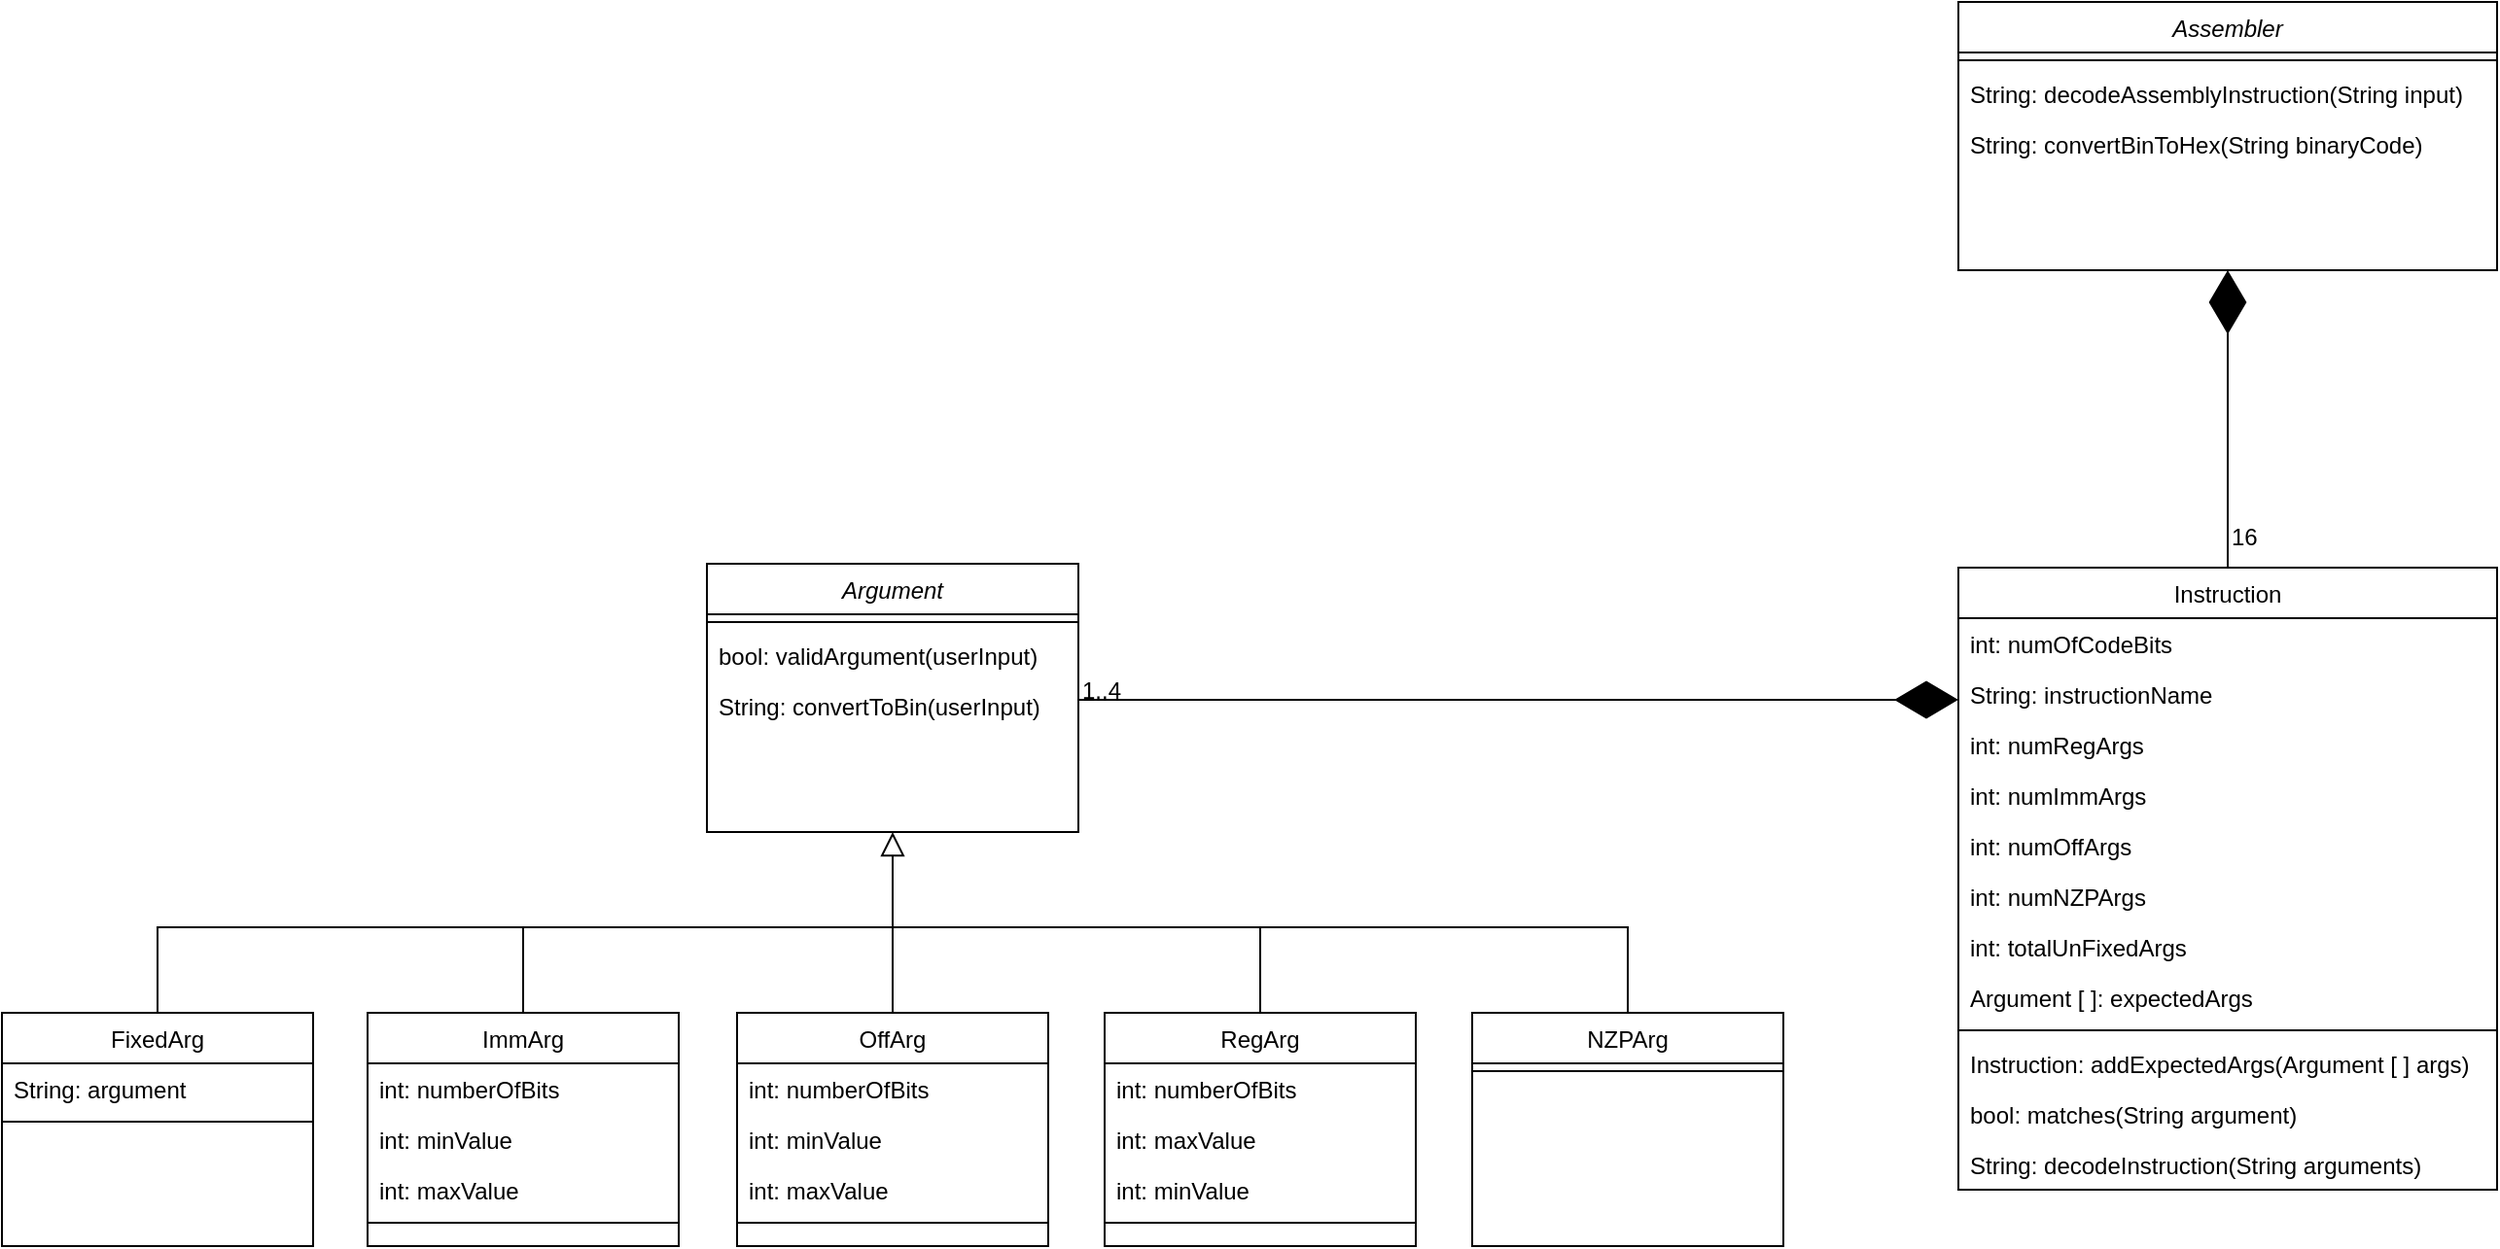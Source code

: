 <mxfile version="22.0.3" type="device" pages="2">
  <diagram id="C5RBs43oDa-KdzZeNtuy" name="Page-1">
    <mxGraphModel dx="995" dy="1036" grid="0" gridSize="10" guides="1" tooltips="1" connect="1" arrows="1" fold="1" page="0" pageScale="1" pageWidth="827" pageHeight="1169" math="0" shadow="0">
      <root>
        <mxCell id="WIyWlLk6GJQsqaUBKTNV-0" />
        <mxCell id="WIyWlLk6GJQsqaUBKTNV-1" parent="WIyWlLk6GJQsqaUBKTNV-0" />
        <mxCell id="zkfFHV4jXpPFQw0GAbJ--0" value="Argument" style="swimlane;fontStyle=2;align=center;verticalAlign=top;childLayout=stackLayout;horizontal=1;startSize=26;horizontalStack=0;resizeParent=1;resizeLast=0;collapsible=1;marginBottom=0;rounded=0;shadow=0;strokeWidth=1;" parent="WIyWlLk6GJQsqaUBKTNV-1" vertex="1">
          <mxGeometry x="204.5" y="120" width="191" height="138" as="geometry">
            <mxRectangle x="230" y="140" width="160" height="26" as="alternateBounds" />
          </mxGeometry>
        </mxCell>
        <mxCell id="zkfFHV4jXpPFQw0GAbJ--4" value="" style="line;html=1;strokeWidth=1;align=left;verticalAlign=middle;spacingTop=-1;spacingLeft=3;spacingRight=3;rotatable=0;labelPosition=right;points=[];portConstraint=eastwest;" parent="zkfFHV4jXpPFQw0GAbJ--0" vertex="1">
          <mxGeometry y="26" width="191" height="8" as="geometry" />
        </mxCell>
        <mxCell id="zkfFHV4jXpPFQw0GAbJ--5" value="bool: validArgument(userInput)" style="text;align=left;verticalAlign=top;spacingLeft=4;spacingRight=4;overflow=hidden;rotatable=0;points=[[0,0.5],[1,0.5]];portConstraint=eastwest;" parent="zkfFHV4jXpPFQw0GAbJ--0" vertex="1">
          <mxGeometry y="34" width="191" height="26" as="geometry" />
        </mxCell>
        <mxCell id="KZspoTboLy19uUvOe4ap-44" value="String: convertToBin(userInput)" style="text;align=left;verticalAlign=top;spacingLeft=4;spacingRight=4;overflow=hidden;rotatable=0;points=[[0,0.5],[1,0.5]];portConstraint=eastwest;rounded=0;shadow=0;html=0;" vertex="1" parent="zkfFHV4jXpPFQw0GAbJ--0">
          <mxGeometry y="60" width="191" height="26" as="geometry" />
        </mxCell>
        <mxCell id="zkfFHV4jXpPFQw0GAbJ--6" value="FixedArg" style="swimlane;fontStyle=0;align=center;verticalAlign=top;childLayout=stackLayout;horizontal=1;startSize=26;horizontalStack=0;resizeParent=1;resizeLast=0;collapsible=1;marginBottom=0;rounded=0;shadow=0;strokeWidth=1;" parent="WIyWlLk6GJQsqaUBKTNV-1" vertex="1">
          <mxGeometry x="-158" y="351" width="160" height="120" as="geometry">
            <mxRectangle x="8" y="360" width="110" height="26" as="alternateBounds" />
          </mxGeometry>
        </mxCell>
        <mxCell id="zkfFHV4jXpPFQw0GAbJ--7" value="String: argument" style="text;align=left;verticalAlign=top;spacingLeft=4;spacingRight=4;overflow=hidden;rotatable=0;points=[[0,0.5],[1,0.5]];portConstraint=eastwest;" parent="zkfFHV4jXpPFQw0GAbJ--6" vertex="1">
          <mxGeometry y="26" width="160" height="26" as="geometry" />
        </mxCell>
        <mxCell id="zkfFHV4jXpPFQw0GAbJ--9" value="" style="line;html=1;strokeWidth=1;align=left;verticalAlign=middle;spacingTop=-1;spacingLeft=3;spacingRight=3;rotatable=0;labelPosition=right;points=[];portConstraint=eastwest;" parent="zkfFHV4jXpPFQw0GAbJ--6" vertex="1">
          <mxGeometry y="52" width="160" height="8" as="geometry" />
        </mxCell>
        <mxCell id="zkfFHV4jXpPFQw0GAbJ--13" value="NZPArg" style="swimlane;fontStyle=0;align=center;verticalAlign=top;childLayout=stackLayout;horizontal=1;startSize=26;horizontalStack=0;resizeParent=1;resizeLast=0;collapsible=1;marginBottom=0;rounded=0;shadow=0;strokeWidth=1;" parent="WIyWlLk6GJQsqaUBKTNV-1" vertex="1">
          <mxGeometry x="598" y="351" width="160" height="120" as="geometry">
            <mxRectangle x="482" y="360" width="110" height="26" as="alternateBounds" />
          </mxGeometry>
        </mxCell>
        <mxCell id="zkfFHV4jXpPFQw0GAbJ--15" value="" style="line;html=1;strokeWidth=1;align=left;verticalAlign=middle;spacingTop=-1;spacingLeft=3;spacingRight=3;rotatable=0;labelPosition=right;points=[];portConstraint=eastwest;" parent="zkfFHV4jXpPFQw0GAbJ--13" vertex="1">
          <mxGeometry y="26" width="160" height="8" as="geometry" />
        </mxCell>
        <mxCell id="zkfFHV4jXpPFQw0GAbJ--16" value="" style="endArrow=block;endSize=10;endFill=0;shadow=0;strokeWidth=1;rounded=0;edgeStyle=elbowEdgeStyle;elbow=vertical;" parent="WIyWlLk6GJQsqaUBKTNV-1" source="KZspoTboLy19uUvOe4ap-24" target="zkfFHV4jXpPFQw0GAbJ--0" edge="1">
          <mxGeometry width="160" relative="1" as="geometry">
            <mxPoint x="210" y="373" as="sourcePoint" />
            <mxPoint x="310" y="271" as="targetPoint" />
          </mxGeometry>
        </mxCell>
        <mxCell id="zkfFHV4jXpPFQw0GAbJ--17" value="Instruction" style="swimlane;fontStyle=0;align=center;verticalAlign=top;childLayout=stackLayout;horizontal=1;startSize=26;horizontalStack=0;resizeParent=1;resizeLast=0;collapsible=1;marginBottom=0;rounded=0;shadow=0;strokeWidth=1;" parent="WIyWlLk6GJQsqaUBKTNV-1" vertex="1">
          <mxGeometry x="848" y="122" width="277" height="320" as="geometry">
            <mxRectangle x="550" y="140" width="160" height="26" as="alternateBounds" />
          </mxGeometry>
        </mxCell>
        <mxCell id="zkfFHV4jXpPFQw0GAbJ--18" value="int: numOfCodeBits" style="text;align=left;verticalAlign=top;spacingLeft=4;spacingRight=4;overflow=hidden;rotatable=0;points=[[0,0.5],[1,0.5]];portConstraint=eastwest;" parent="zkfFHV4jXpPFQw0GAbJ--17" vertex="1">
          <mxGeometry y="26" width="277" height="26" as="geometry" />
        </mxCell>
        <mxCell id="zkfFHV4jXpPFQw0GAbJ--19" value="String: instructionName" style="text;align=left;verticalAlign=top;spacingLeft=4;spacingRight=4;overflow=hidden;rotatable=0;points=[[0,0.5],[1,0.5]];portConstraint=eastwest;rounded=0;shadow=0;html=0;" parent="zkfFHV4jXpPFQw0GAbJ--17" vertex="1">
          <mxGeometry y="52" width="277" height="26" as="geometry" />
        </mxCell>
        <mxCell id="zkfFHV4jXpPFQw0GAbJ--20" value="int: numRegArgs" style="text;align=left;verticalAlign=top;spacingLeft=4;spacingRight=4;overflow=hidden;rotatable=0;points=[[0,0.5],[1,0.5]];portConstraint=eastwest;rounded=0;shadow=0;html=0;" parent="zkfFHV4jXpPFQw0GAbJ--17" vertex="1">
          <mxGeometry y="78" width="277" height="26" as="geometry" />
        </mxCell>
        <mxCell id="KZspoTboLy19uUvOe4ap-52" value="int: numImmArgs" style="text;align=left;verticalAlign=top;spacingLeft=4;spacingRight=4;overflow=hidden;rotatable=0;points=[[0,0.5],[1,0.5]];portConstraint=eastwest;rounded=0;shadow=0;html=0;" vertex="1" parent="zkfFHV4jXpPFQw0GAbJ--17">
          <mxGeometry y="104" width="277" height="26" as="geometry" />
        </mxCell>
        <mxCell id="KZspoTboLy19uUvOe4ap-54" value="int: numOffArgs" style="text;align=left;verticalAlign=top;spacingLeft=4;spacingRight=4;overflow=hidden;rotatable=0;points=[[0,0.5],[1,0.5]];portConstraint=eastwest;rounded=0;shadow=0;html=0;" vertex="1" parent="zkfFHV4jXpPFQw0GAbJ--17">
          <mxGeometry y="130" width="277" height="26" as="geometry" />
        </mxCell>
        <mxCell id="KZspoTboLy19uUvOe4ap-55" value="int: numNZPArgs" style="text;align=left;verticalAlign=top;spacingLeft=4;spacingRight=4;overflow=hidden;rotatable=0;points=[[0,0.5],[1,0.5]];portConstraint=eastwest;rounded=0;shadow=0;html=0;" vertex="1" parent="zkfFHV4jXpPFQw0GAbJ--17">
          <mxGeometry y="156" width="277" height="26" as="geometry" />
        </mxCell>
        <mxCell id="KZspoTboLy19uUvOe4ap-53" value="int: totalUnFixedArgs" style="text;align=left;verticalAlign=top;spacingLeft=4;spacingRight=4;overflow=hidden;rotatable=0;points=[[0,0.5],[1,0.5]];portConstraint=eastwest;rounded=0;shadow=0;html=0;" vertex="1" parent="zkfFHV4jXpPFQw0GAbJ--17">
          <mxGeometry y="182" width="277" height="26" as="geometry" />
        </mxCell>
        <mxCell id="zkfFHV4jXpPFQw0GAbJ--22" value="Argument [ ]: expectedArgs" style="text;align=left;verticalAlign=top;spacingLeft=4;spacingRight=4;overflow=hidden;rotatable=0;points=[[0,0.5],[1,0.5]];portConstraint=eastwest;rounded=0;shadow=0;html=0;" parent="zkfFHV4jXpPFQw0GAbJ--17" vertex="1">
          <mxGeometry y="208" width="277" height="26" as="geometry" />
        </mxCell>
        <mxCell id="zkfFHV4jXpPFQw0GAbJ--23" value="" style="line;html=1;strokeWidth=1;align=left;verticalAlign=middle;spacingTop=-1;spacingLeft=3;spacingRight=3;rotatable=0;labelPosition=right;points=[];portConstraint=eastwest;" parent="zkfFHV4jXpPFQw0GAbJ--17" vertex="1">
          <mxGeometry y="234" width="277" height="8" as="geometry" />
        </mxCell>
        <mxCell id="zkfFHV4jXpPFQw0GAbJ--24" value="Instruction: addExpectedArgs(Argument [ ] args)" style="text;align=left;verticalAlign=top;spacingLeft=4;spacingRight=4;overflow=hidden;rotatable=0;points=[[0,0.5],[1,0.5]];portConstraint=eastwest;" parent="zkfFHV4jXpPFQw0GAbJ--17" vertex="1">
          <mxGeometry y="242" width="277" height="26" as="geometry" />
        </mxCell>
        <mxCell id="zkfFHV4jXpPFQw0GAbJ--25" value="bool: matches(String argument)" style="text;align=left;verticalAlign=top;spacingLeft=4;spacingRight=4;overflow=hidden;rotatable=0;points=[[0,0.5],[1,0.5]];portConstraint=eastwest;" parent="zkfFHV4jXpPFQw0GAbJ--17" vertex="1">
          <mxGeometry y="268" width="277" height="26" as="geometry" />
        </mxCell>
        <mxCell id="KZspoTboLy19uUvOe4ap-56" value="String: decodeInstruction(String arguments)" style="text;align=left;verticalAlign=top;spacingLeft=4;spacingRight=4;overflow=hidden;rotatable=0;points=[[0,0.5],[1,0.5]];portConstraint=eastwest;" vertex="1" parent="zkfFHV4jXpPFQw0GAbJ--17">
          <mxGeometry y="294" width="277" height="26" as="geometry" />
        </mxCell>
        <mxCell id="zkfFHV4jXpPFQw0GAbJ--26" value="" style="endArrow=diamondThin;shadow=0;strokeWidth=1;rounded=0;endFill=1;edgeStyle=elbowEdgeStyle;elbow=vertical;endSize=30;" parent="WIyWlLk6GJQsqaUBKTNV-1" source="zkfFHV4jXpPFQw0GAbJ--0" target="zkfFHV4jXpPFQw0GAbJ--17" edge="1">
          <mxGeometry x="0.5" y="41" relative="1" as="geometry">
            <mxPoint x="380" y="192" as="sourcePoint" />
            <mxPoint x="540" y="192" as="targetPoint" />
            <mxPoint x="-40" y="32" as="offset" />
          </mxGeometry>
        </mxCell>
        <mxCell id="zkfFHV4jXpPFQw0GAbJ--27" value="1..4" style="resizable=0;align=left;verticalAlign=bottom;labelBackgroundColor=none;fontSize=12;" parent="zkfFHV4jXpPFQw0GAbJ--26" connectable="0" vertex="1">
          <mxGeometry x="-1" relative="1" as="geometry">
            <mxPoint y="4" as="offset" />
          </mxGeometry>
        </mxCell>
        <mxCell id="KZspoTboLy19uUvOe4ap-0" value="OffArg" style="swimlane;fontStyle=0;align=center;verticalAlign=top;childLayout=stackLayout;horizontal=1;startSize=26;horizontalStack=0;resizeParent=1;resizeLast=0;collapsible=1;marginBottom=0;rounded=0;shadow=0;strokeWidth=1;" vertex="1" parent="WIyWlLk6GJQsqaUBKTNV-1">
          <mxGeometry x="220" y="351" width="160" height="120" as="geometry">
            <mxRectangle x="245" y="360" width="110" height="26" as="alternateBounds" />
          </mxGeometry>
        </mxCell>
        <mxCell id="KZspoTboLy19uUvOe4ap-46" value="int: numberOfBits" style="text;align=left;verticalAlign=top;spacingLeft=4;spacingRight=4;overflow=hidden;rotatable=0;points=[[0,0.5],[1,0.5]];portConstraint=eastwest;" vertex="1" parent="KZspoTboLy19uUvOe4ap-0">
          <mxGeometry y="26" width="160" height="26" as="geometry" />
        </mxCell>
        <mxCell id="KZspoTboLy19uUvOe4ap-47" value="int: minValue" style="text;align=left;verticalAlign=top;spacingLeft=4;spacingRight=4;overflow=hidden;rotatable=0;points=[[0,0.5],[1,0.5]];portConstraint=eastwest;rounded=0;shadow=0;html=0;" vertex="1" parent="KZspoTboLy19uUvOe4ap-0">
          <mxGeometry y="52" width="160" height="26" as="geometry" />
        </mxCell>
        <mxCell id="KZspoTboLy19uUvOe4ap-48" value="int: maxValue" style="text;align=left;verticalAlign=top;spacingLeft=4;spacingRight=4;overflow=hidden;rotatable=0;points=[[0,0.5],[1,0.5]];portConstraint=eastwest;rounded=0;shadow=0;html=0;" vertex="1" parent="KZspoTboLy19uUvOe4ap-0">
          <mxGeometry y="78" width="160" height="26" as="geometry" />
        </mxCell>
        <mxCell id="KZspoTboLy19uUvOe4ap-3" value="" style="line;html=1;strokeWidth=1;align=left;verticalAlign=middle;spacingTop=-1;spacingLeft=3;spacingRight=3;rotatable=0;labelPosition=right;points=[];portConstraint=eastwest;" vertex="1" parent="KZspoTboLy19uUvOe4ap-0">
          <mxGeometry y="104" width="160" height="8" as="geometry" />
        </mxCell>
        <mxCell id="KZspoTboLy19uUvOe4ap-6" value="RegArg" style="swimlane;fontStyle=0;align=center;verticalAlign=top;childLayout=stackLayout;horizontal=1;startSize=26;horizontalStack=0;resizeParent=1;resizeLast=0;collapsible=1;marginBottom=0;rounded=0;shadow=0;strokeWidth=1;" vertex="1" parent="WIyWlLk6GJQsqaUBKTNV-1">
          <mxGeometry x="409" y="351" width="160" height="120" as="geometry">
            <mxRectangle x="471" y="538" width="110" height="26" as="alternateBounds" />
          </mxGeometry>
        </mxCell>
        <mxCell id="KZspoTboLy19uUvOe4ap-49" value="int: numberOfBits" style="text;align=left;verticalAlign=top;spacingLeft=4;spacingRight=4;overflow=hidden;rotatable=0;points=[[0,0.5],[1,0.5]];portConstraint=eastwest;" vertex="1" parent="KZspoTboLy19uUvOe4ap-6">
          <mxGeometry y="26" width="160" height="26" as="geometry" />
        </mxCell>
        <mxCell id="KZspoTboLy19uUvOe4ap-51" value="int: maxValue" style="text;align=left;verticalAlign=top;spacingLeft=4;spacingRight=4;overflow=hidden;rotatable=0;points=[[0,0.5],[1,0.5]];portConstraint=eastwest;rounded=0;shadow=0;html=0;" vertex="1" parent="KZspoTboLy19uUvOe4ap-6">
          <mxGeometry y="52" width="160" height="26" as="geometry" />
        </mxCell>
        <mxCell id="KZspoTboLy19uUvOe4ap-50" value="int: minValue" style="text;align=left;verticalAlign=top;spacingLeft=4;spacingRight=4;overflow=hidden;rotatable=0;points=[[0,0.5],[1,0.5]];portConstraint=eastwest;rounded=0;shadow=0;html=0;" vertex="1" parent="KZspoTboLy19uUvOe4ap-6">
          <mxGeometry y="78" width="160" height="26" as="geometry" />
        </mxCell>
        <mxCell id="KZspoTboLy19uUvOe4ap-8" value="" style="line;html=1;strokeWidth=1;align=left;verticalAlign=middle;spacingTop=-1;spacingLeft=3;spacingRight=3;rotatable=0;labelPosition=right;points=[];portConstraint=eastwest;" vertex="1" parent="KZspoTboLy19uUvOe4ap-6">
          <mxGeometry y="104" width="160" height="8" as="geometry" />
        </mxCell>
        <mxCell id="KZspoTboLy19uUvOe4ap-9" value="ImmArg" style="swimlane;fontStyle=0;align=center;verticalAlign=top;childLayout=stackLayout;horizontal=1;startSize=26;horizontalStack=0;resizeParent=1;resizeLast=0;collapsible=1;marginBottom=0;rounded=0;shadow=0;strokeWidth=1;" vertex="1" parent="WIyWlLk6GJQsqaUBKTNV-1">
          <mxGeometry x="30" y="351" width="160" height="120" as="geometry">
            <mxRectangle x="127" y="360" width="110" height="26" as="alternateBounds" />
          </mxGeometry>
        </mxCell>
        <mxCell id="KZspoTboLy19uUvOe4ap-10" value="int: numberOfBits" style="text;align=left;verticalAlign=top;spacingLeft=4;spacingRight=4;overflow=hidden;rotatable=0;points=[[0,0.5],[1,0.5]];portConstraint=eastwest;" vertex="1" parent="KZspoTboLy19uUvOe4ap-9">
          <mxGeometry y="26" width="160" height="26" as="geometry" />
        </mxCell>
        <mxCell id="KZspoTboLy19uUvOe4ap-11" value="int: minValue" style="text;align=left;verticalAlign=top;spacingLeft=4;spacingRight=4;overflow=hidden;rotatable=0;points=[[0,0.5],[1,0.5]];portConstraint=eastwest;rounded=0;shadow=0;html=0;" vertex="1" parent="KZspoTboLy19uUvOe4ap-9">
          <mxGeometry y="52" width="160" height="26" as="geometry" />
        </mxCell>
        <mxCell id="KZspoTboLy19uUvOe4ap-45" value="int: maxValue" style="text;align=left;verticalAlign=top;spacingLeft=4;spacingRight=4;overflow=hidden;rotatable=0;points=[[0,0.5],[1,0.5]];portConstraint=eastwest;rounded=0;shadow=0;html=0;" vertex="1" parent="KZspoTboLy19uUvOe4ap-9">
          <mxGeometry y="78" width="160" height="26" as="geometry" />
        </mxCell>
        <mxCell id="KZspoTboLy19uUvOe4ap-12" value="" style="line;html=1;strokeWidth=1;align=left;verticalAlign=middle;spacingTop=-1;spacingLeft=3;spacingRight=3;rotatable=0;labelPosition=right;points=[];portConstraint=eastwest;" vertex="1" parent="KZspoTboLy19uUvOe4ap-9">
          <mxGeometry y="104" width="160" height="8" as="geometry" />
        </mxCell>
        <mxCell id="KZspoTboLy19uUvOe4ap-23" value="" style="endArrow=none;endSize=10;endFill=0;shadow=0;strokeWidth=1;rounded=0;edgeStyle=elbowEdgeStyle;exitX=0.5;exitY=0;exitDx=0;exitDy=0;" edge="1" parent="WIyWlLk6GJQsqaUBKTNV-1" source="zkfFHV4jXpPFQw0GAbJ--6" target="KZspoTboLy19uUvOe4ap-18">
          <mxGeometry width="160" relative="1" as="geometry">
            <mxPoint x="63" y="360" as="sourcePoint" />
            <mxPoint x="300" y="258" as="targetPoint" />
            <Array as="points">
              <mxPoint x="-78" y="327" />
            </Array>
          </mxGeometry>
        </mxCell>
        <mxCell id="KZspoTboLy19uUvOe4ap-18" value="" style="shape=waypoint;sketch=0;fillStyle=solid;size=6;pointerEvents=1;points=[];fillColor=none;resizable=0;rotatable=0;perimeter=centerPerimeter;snapToPoint=1;strokeColor=none;" vertex="1" parent="WIyWlLk6GJQsqaUBKTNV-1">
          <mxGeometry x="100" y="297" width="20" height="20" as="geometry" />
        </mxCell>
        <mxCell id="KZspoTboLy19uUvOe4ap-29" value="" style="edgeStyle=orthogonalEdgeStyle;rounded=0;orthogonalLoop=1;jettySize=auto;html=1;endArrow=none;endFill=0;" edge="1" parent="WIyWlLk6GJQsqaUBKTNV-1" source="KZspoTboLy19uUvOe4ap-24" target="KZspoTboLy19uUvOe4ap-18">
          <mxGeometry relative="1" as="geometry" />
        </mxCell>
        <mxCell id="KZspoTboLy19uUvOe4ap-24" value="" style="shape=waypoint;sketch=0;fillStyle=solid;size=6;pointerEvents=1;points=[];fillColor=none;resizable=0;rotatable=0;perimeter=centerPerimeter;snapToPoint=1;strokeColor=none;" vertex="1" parent="WIyWlLk6GJQsqaUBKTNV-1">
          <mxGeometry x="290" y="297" width="20" height="20" as="geometry" />
        </mxCell>
        <mxCell id="KZspoTboLy19uUvOe4ap-28" value="" style="edgeStyle=orthogonalEdgeStyle;rounded=0;orthogonalLoop=1;jettySize=auto;html=1;endArrow=none;endFill=0;" edge="1" parent="WIyWlLk6GJQsqaUBKTNV-1" source="KZspoTboLy19uUvOe4ap-27" target="KZspoTboLy19uUvOe4ap-24">
          <mxGeometry relative="1" as="geometry" />
        </mxCell>
        <mxCell id="KZspoTboLy19uUvOe4ap-27" value="" style="shape=waypoint;sketch=0;fillStyle=solid;size=6;pointerEvents=1;points=[];fillColor=none;resizable=0;rotatable=0;perimeter=centerPerimeter;snapToPoint=1;strokeColor=none;" vertex="1" parent="WIyWlLk6GJQsqaUBKTNV-1">
          <mxGeometry x="479" y="297" width="20" height="20" as="geometry" />
        </mxCell>
        <mxCell id="KZspoTboLy19uUvOe4ap-30" style="edgeStyle=orthogonalEdgeStyle;rounded=0;orthogonalLoop=1;jettySize=auto;html=1;exitX=0.5;exitY=0;exitDx=0;exitDy=0;entryX=0.617;entryY=0.957;entryDx=0;entryDy=0;entryPerimeter=0;endArrow=none;endFill=0;" edge="1" parent="WIyWlLk6GJQsqaUBKTNV-1" source="KZspoTboLy19uUvOe4ap-9" target="KZspoTboLy19uUvOe4ap-18">
          <mxGeometry relative="1" as="geometry" />
        </mxCell>
        <mxCell id="KZspoTboLy19uUvOe4ap-31" style="edgeStyle=orthogonalEdgeStyle;rounded=0;orthogonalLoop=1;jettySize=auto;html=1;exitX=0.5;exitY=0;exitDx=0;exitDy=0;entryX=0.562;entryY=0.969;entryDx=0;entryDy=0;entryPerimeter=0;endArrow=none;endFill=0;" edge="1" parent="WIyWlLk6GJQsqaUBKTNV-1" source="KZspoTboLy19uUvOe4ap-0" target="KZspoTboLy19uUvOe4ap-24">
          <mxGeometry relative="1" as="geometry" />
        </mxCell>
        <mxCell id="KZspoTboLy19uUvOe4ap-32" style="edgeStyle=orthogonalEdgeStyle;rounded=0;orthogonalLoop=1;jettySize=auto;html=1;exitX=0.5;exitY=0;exitDx=0;exitDy=0;entryX=0.391;entryY=0.695;entryDx=0;entryDy=0;entryPerimeter=0;endArrow=none;endFill=0;" edge="1" parent="WIyWlLk6GJQsqaUBKTNV-1" source="KZspoTboLy19uUvOe4ap-6" target="KZspoTboLy19uUvOe4ap-27">
          <mxGeometry relative="1" as="geometry" />
        </mxCell>
        <mxCell id="KZspoTboLy19uUvOe4ap-33" style="edgeStyle=orthogonalEdgeStyle;rounded=0;orthogonalLoop=1;jettySize=auto;html=1;exitX=0.5;exitY=0;exitDx=0;exitDy=0;entryX=1.081;entryY=0.488;entryDx=0;entryDy=0;entryPerimeter=0;endArrow=none;endFill=0;" edge="1" parent="WIyWlLk6GJQsqaUBKTNV-1" source="zkfFHV4jXpPFQw0GAbJ--13" target="KZspoTboLy19uUvOe4ap-27">
          <mxGeometry relative="1" as="geometry">
            <Array as="points">
              <mxPoint x="678" y="307" />
            </Array>
          </mxGeometry>
        </mxCell>
        <mxCell id="KZspoTboLy19uUvOe4ap-35" value="Assembler" style="swimlane;fontStyle=2;align=center;verticalAlign=top;childLayout=stackLayout;horizontal=1;startSize=26;horizontalStack=0;resizeParent=1;resizeLast=0;collapsible=1;marginBottom=0;rounded=0;shadow=0;strokeWidth=1;" vertex="1" parent="WIyWlLk6GJQsqaUBKTNV-1">
          <mxGeometry x="848" y="-169" width="277" height="138" as="geometry">
            <mxRectangle x="230" y="140" width="160" height="26" as="alternateBounds" />
          </mxGeometry>
        </mxCell>
        <mxCell id="KZspoTboLy19uUvOe4ap-39" value="" style="line;html=1;strokeWidth=1;align=left;verticalAlign=middle;spacingTop=-1;spacingLeft=3;spacingRight=3;rotatable=0;labelPosition=right;points=[];portConstraint=eastwest;" vertex="1" parent="KZspoTboLy19uUvOe4ap-35">
          <mxGeometry y="26" width="277" height="8" as="geometry" />
        </mxCell>
        <mxCell id="KZspoTboLy19uUvOe4ap-40" value="String: decodeAssemblyInstruction(String input)" style="text;align=left;verticalAlign=top;spacingLeft=4;spacingRight=4;overflow=hidden;rotatable=0;points=[[0,0.5],[1,0.5]];portConstraint=eastwest;" vertex="1" parent="KZspoTboLy19uUvOe4ap-35">
          <mxGeometry y="34" width="277" height="26" as="geometry" />
        </mxCell>
        <mxCell id="KZspoTboLy19uUvOe4ap-57" value="String: convertBinToHex(String binaryCode)" style="text;align=left;verticalAlign=top;spacingLeft=4;spacingRight=4;overflow=hidden;rotatable=0;points=[[0,0.5],[1,0.5]];portConstraint=eastwest;" vertex="1" parent="KZspoTboLy19uUvOe4ap-35">
          <mxGeometry y="60" width="277" height="26" as="geometry" />
        </mxCell>
        <mxCell id="KZspoTboLy19uUvOe4ap-41" style="edgeStyle=orthogonalEdgeStyle;rounded=0;orthogonalLoop=1;jettySize=auto;html=1;exitX=0.5;exitY=0;exitDx=0;exitDy=0;endArrow=diamondThin;endFill=1;endSize=30;entryX=0.5;entryY=1;entryDx=0;entryDy=0;" edge="1" parent="WIyWlLk6GJQsqaUBKTNV-1" source="zkfFHV4jXpPFQw0GAbJ--17" target="KZspoTboLy19uUvOe4ap-35">
          <mxGeometry relative="1" as="geometry">
            <mxPoint x="936" y="-149" as="targetPoint" />
          </mxGeometry>
        </mxCell>
        <mxCell id="KZspoTboLy19uUvOe4ap-43" value="16" style="resizable=0;align=left;verticalAlign=bottom;labelBackgroundColor=none;fontSize=12;" connectable="0" vertex="1" parent="WIyWlLk6GJQsqaUBKTNV-1">
          <mxGeometry x="986.5" y="115.004" as="geometry" />
        </mxCell>
      </root>
    </mxGraphModel>
  </diagram>
  <diagram id="YIHIBfZA1Ci4M3gJGBoG" name="Page-2">
    <mxGraphModel dx="3143" dy="2432" grid="0" gridSize="10" guides="1" tooltips="1" connect="1" arrows="1" fold="1" page="0" pageScale="1" pageWidth="1100" pageHeight="850" math="0" shadow="0">
      <root>
        <mxCell id="0" />
        <mxCell id="1" parent="0" />
        <mxCell id="iplyKtOMqLFqcfngAsZ6-10" value="" style="edgeStyle=orthogonalEdgeStyle;rounded=0;orthogonalLoop=1;jettySize=auto;html=1;" edge="1" parent="1" source="iplyKtOMqLFqcfngAsZ6-1" target="iplyKtOMqLFqcfngAsZ6-2">
          <mxGeometry relative="1" as="geometry" />
        </mxCell>
        <mxCell id="iplyKtOMqLFqcfngAsZ6-1" value="Start" style="strokeWidth=2;html=1;shape=mxgraph.flowchart.start_1;whiteSpace=wrap;fontFamily=Times New Roman;fontSize=22;" vertex="1" parent="1">
          <mxGeometry x="-338.5" y="-730" width="100" height="60" as="geometry" />
        </mxCell>
        <mxCell id="iplyKtOMqLFqcfngAsZ6-11" value="" style="edgeStyle=orthogonalEdgeStyle;rounded=0;orthogonalLoop=1;jettySize=auto;html=1;" edge="1" parent="1" source="iplyKtOMqLFqcfngAsZ6-2" target="iplyKtOMqLFqcfngAsZ6-3">
          <mxGeometry relative="1" as="geometry" />
        </mxCell>
        <mxCell id="iplyKtOMqLFqcfngAsZ6-2" value="Read Input" style="shape=parallelogram;perimeter=parallelogramPerimeter;whiteSpace=wrap;html=1;dashed=0;fontFamily=Times New Roman;fontSize=22;" vertex="1" parent="1">
          <mxGeometry x="-373" y="-612" width="169" height="51" as="geometry" />
        </mxCell>
        <mxCell id="iplyKtOMqLFqcfngAsZ6-12" value="" style="edgeStyle=orthogonalEdgeStyle;rounded=0;orthogonalLoop=1;jettySize=auto;html=1;" edge="1" parent="1" source="iplyKtOMqLFqcfngAsZ6-3" target="iplyKtOMqLFqcfngAsZ6-4">
          <mxGeometry relative="1" as="geometry" />
        </mxCell>
        <mxCell id="iplyKtOMqLFqcfngAsZ6-3" value="Parse Instruction&lt;br&gt;Parse Arguments" style="html=1;dashed=0;whiteSpace=wrap;fontFamily=Times New Roman;fontSize=22;" vertex="1" parent="1">
          <mxGeometry x="-382" y="-502" width="187" height="50" as="geometry" />
        </mxCell>
        <mxCell id="iplyKtOMqLFqcfngAsZ6-13" value="" style="edgeStyle=orthogonalEdgeStyle;rounded=0;orthogonalLoop=1;jettySize=auto;html=1;" edge="1" parent="1" source="iplyKtOMqLFqcfngAsZ6-4" target="iplyKtOMqLFqcfngAsZ6-7">
          <mxGeometry relative="1" as="geometry" />
        </mxCell>
        <mxCell id="iplyKtOMqLFqcfngAsZ6-29" value="" style="edgeStyle=orthogonalEdgeStyle;rounded=0;orthogonalLoop=1;jettySize=auto;html=1;" edge="1" parent="1" source="iplyKtOMqLFqcfngAsZ6-4" target="iplyKtOMqLFqcfngAsZ6-28">
          <mxGeometry relative="1" as="geometry" />
        </mxCell>
        <mxCell id="iplyKtOMqLFqcfngAsZ6-4" value="Instruction in stored list?" style="strokeWidth=2;html=1;shape=mxgraph.flowchart.decision;whiteSpace=wrap;fontFamily=Times New Roman;fontSize=22;" vertex="1" parent="1">
          <mxGeometry x="-482" y="-393" width="387" height="94" as="geometry" />
        </mxCell>
        <mxCell id="iplyKtOMqLFqcfngAsZ6-14" value="" style="edgeStyle=orthogonalEdgeStyle;rounded=0;orthogonalLoop=1;jettySize=auto;html=1;" edge="1" parent="1" source="iplyKtOMqLFqcfngAsZ6-7" target="iplyKtOMqLFqcfngAsZ6-9">
          <mxGeometry relative="1" as="geometry" />
        </mxCell>
        <mxCell id="iplyKtOMqLFqcfngAsZ6-7" value="Decode Instruction&lt;br&gt;Print Instruction" style="html=1;dashed=0;whiteSpace=wrap;fontFamily=Times New Roman;fontSize=22;" vertex="1" parent="1">
          <mxGeometry x="-395.5" y="-240" width="214" height="50" as="geometry" />
        </mxCell>
        <mxCell id="iplyKtOMqLFqcfngAsZ6-9" value="End" style="strokeWidth=2;html=1;shape=mxgraph.flowchart.terminator;whiteSpace=wrap;fontFamily=Times New Roman;fontSize=22;" vertex="1" parent="1">
          <mxGeometry x="-338.5" y="-131" width="100" height="60" as="geometry" />
        </mxCell>
        <mxCell id="KP4_aEdoyNH2rMj2E8eM-2" value="" style="edgeStyle=orthogonalEdgeStyle;rounded=0;orthogonalLoop=1;jettySize=auto;html=1;" edge="1" parent="1" source="iplyKtOMqLFqcfngAsZ6-16" target="iplyKtOMqLFqcfngAsZ6-20">
          <mxGeometry relative="1" as="geometry" />
        </mxCell>
        <mxCell id="iplyKtOMqLFqcfngAsZ6-16" value="Start" style="strokeWidth=2;html=1;shape=mxgraph.flowchart.start_1;whiteSpace=wrap;fontFamily=Times New Roman;fontSize=22;" vertex="1" parent="1">
          <mxGeometry x="510.5" y="-695" width="100" height="60" as="geometry" />
        </mxCell>
        <mxCell id="iplyKtOMqLFqcfngAsZ6-19" value="" style="edgeStyle=orthogonalEdgeStyle;rounded=0;orthogonalLoop=1;jettySize=auto;html=1;" edge="1" parent="1" source="iplyKtOMqLFqcfngAsZ6-20" target="iplyKtOMqLFqcfngAsZ6-22">
          <mxGeometry relative="1" as="geometry" />
        </mxCell>
        <mxCell id="iplyKtOMqLFqcfngAsZ6-20" value="Parse number of arguments&lt;br&gt;Parse Arguments" style="html=1;dashed=0;whiteSpace=wrap;fontFamily=Times New Roman;fontSize=22;" vertex="1" parent="1">
          <mxGeometry x="416" y="-576" width="289" height="50" as="geometry" />
        </mxCell>
        <mxCell id="iplyKtOMqLFqcfngAsZ6-21" value="" style="edgeStyle=orthogonalEdgeStyle;rounded=0;orthogonalLoop=1;jettySize=auto;html=1;" edge="1" parent="1" source="iplyKtOMqLFqcfngAsZ6-22" target="iplyKtOMqLFqcfngAsZ6-24">
          <mxGeometry relative="1" as="geometry" />
        </mxCell>
        <mxCell id="KP4_aEdoyNH2rMj2E8eM-13" style="edgeStyle=orthogonalEdgeStyle;rounded=0;orthogonalLoop=1;jettySize=auto;html=1;exitX=1;exitY=0.5;exitDx=0;exitDy=0;exitPerimeter=0;entryX=0;entryY=0.5;entryDx=0;entryDy=0;" edge="1" parent="1" source="iplyKtOMqLFqcfngAsZ6-22" target="KP4_aEdoyNH2rMj2E8eM-12">
          <mxGeometry relative="1" as="geometry" />
        </mxCell>
        <mxCell id="iplyKtOMqLFqcfngAsZ6-22" value="Number of Arguments == expected" style="strokeWidth=2;html=1;shape=mxgraph.flowchart.decision;whiteSpace=wrap;fontFamily=Times New Roman;fontSize=22;" vertex="1" parent="1">
          <mxGeometry x="343" y="-465.5" width="435" height="94" as="geometry" />
        </mxCell>
        <mxCell id="iplyKtOMqLFqcfngAsZ6-24" value="DecodedInstruction = InstructionCode" style="html=1;dashed=0;whiteSpace=wrap;fontFamily=Times New Roman;fontSize=22;" vertex="1" parent="1">
          <mxGeometry x="378.38" y="-314" width="364.25" height="50" as="geometry" />
        </mxCell>
        <mxCell id="iplyKtOMqLFqcfngAsZ6-26" value="&lt;font style=&quot;font-size: 22px;&quot; face=&quot;Times New Roman&quot;&gt;Yes&lt;/font&gt;" style="text;html=1;align=center;verticalAlign=middle;resizable=0;points=[];autosize=1;strokeColor=none;fillColor=none;" vertex="1" parent="1">
          <mxGeometry x="-288.5" y="-302" width="50" height="38" as="geometry" />
        </mxCell>
        <mxCell id="iplyKtOMqLFqcfngAsZ6-28" value="Throw Exception" style="shape=parallelogram;perimeter=parallelogramPerimeter;whiteSpace=wrap;html=1;dashed=0;fontFamily=Times New Roman;fontSize=22;" vertex="1" parent="1">
          <mxGeometry x="-46" y="-371.5" width="231" height="51" as="geometry" />
        </mxCell>
        <mxCell id="iplyKtOMqLFqcfngAsZ6-30" value="&lt;font face=&quot;Times New Roman&quot;&gt;&lt;span style=&quot;font-size: 22px;&quot;&gt;No&lt;/span&gt;&lt;/font&gt;" style="text;html=1;align=center;verticalAlign=middle;resizable=0;points=[];autosize=1;strokeColor=none;fillColor=none;" vertex="1" parent="1">
          <mxGeometry x="-91" y="-377" width="45" height="38" as="geometry" />
        </mxCell>
        <mxCell id="KP4_aEdoyNH2rMj2E8eM-3" value="&lt;font face=&quot;Times New Roman&quot; style=&quot;font-size: 60px;&quot;&gt;Main Program&lt;/font&gt;" style="text;html=1;align=center;verticalAlign=middle;resizable=0;points=[];autosize=1;strokeColor=none;fillColor=none;" vertex="1" parent="1">
          <mxGeometry x="-468" y="-845" width="366" height="84" as="geometry" />
        </mxCell>
        <mxCell id="KP4_aEdoyNH2rMj2E8eM-4" value="&lt;font face=&quot;Times New Roman&quot; style=&quot;font-size: 60px;&quot;&gt;Instruction Decoding&lt;/font&gt;" style="text;html=1;align=center;verticalAlign=middle;resizable=0;points=[];autosize=1;strokeColor=none;fillColor=none;" vertex="1" parent="1">
          <mxGeometry x="297.5" y="-845" width="526" height="84" as="geometry" />
        </mxCell>
        <mxCell id="KP4_aEdoyNH2rMj2E8eM-14" value="" style="edgeStyle=orthogonalEdgeStyle;rounded=0;orthogonalLoop=1;jettySize=auto;html=1;" edge="1" parent="1" source="KP4_aEdoyNH2rMj2E8eM-6" target="KP4_aEdoyNH2rMj2E8eM-7">
          <mxGeometry relative="1" as="geometry" />
        </mxCell>
        <mxCell id="KP4_aEdoyNH2rMj2E8eM-26" value="" style="edgeStyle=orthogonalEdgeStyle;rounded=0;orthogonalLoop=1;jettySize=auto;html=1;" edge="1" parent="1" source="KP4_aEdoyNH2rMj2E8eM-6" target="KP4_aEdoyNH2rMj2E8eM-10">
          <mxGeometry relative="1" as="geometry" />
        </mxCell>
        <mxCell id="KP4_aEdoyNH2rMj2E8eM-6" value="More Arguments to Validate?" style="strokeWidth=2;html=1;shape=mxgraph.flowchart.decision;whiteSpace=wrap;fontFamily=Times New Roman;fontSize=22;" vertex="1" parent="1">
          <mxGeometry x="367" y="-155" width="387" height="94" as="geometry" />
        </mxCell>
        <mxCell id="KP4_aEdoyNH2rMj2E8eM-15" value="" style="edgeStyle=orthogonalEdgeStyle;rounded=0;orthogonalLoop=1;jettySize=auto;html=1;" edge="1" parent="1" source="KP4_aEdoyNH2rMj2E8eM-7" target="KP4_aEdoyNH2rMj2E8eM-8">
          <mxGeometry relative="1" as="geometry" />
        </mxCell>
        <mxCell id="KP4_aEdoyNH2rMj2E8eM-16" style="edgeStyle=orthogonalEdgeStyle;rounded=0;orthogonalLoop=1;jettySize=auto;html=1;exitX=1;exitY=0.5;exitDx=0;exitDy=0;exitPerimeter=0;entryX=0;entryY=0.25;entryDx=0;entryDy=0;" edge="1" parent="1" source="KP4_aEdoyNH2rMj2E8eM-7" target="KP4_aEdoyNH2rMj2E8eM-11">
          <mxGeometry relative="1" as="geometry" />
        </mxCell>
        <mxCell id="KP4_aEdoyNH2rMj2E8eM-7" value="User Argument X valid &lt;br&gt;for Expected Argument X&amp;nbsp;" style="strokeWidth=2;html=1;shape=mxgraph.flowchart.decision;whiteSpace=wrap;fontFamily=Times New Roman;fontSize=22;" vertex="1" parent="1">
          <mxGeometry x="332.5" y="-2" width="456" height="94" as="geometry" />
        </mxCell>
        <mxCell id="KP4_aEdoyNH2rMj2E8eM-17" style="edgeStyle=elbowEdgeStyle;rounded=0;orthogonalLoop=1;jettySize=auto;html=1;exitX=0;exitY=0.5;exitDx=0;exitDy=0;entryX=0;entryY=0.5;entryDx=0;entryDy=0;" edge="1" parent="1" source="KP4_aEdoyNH2rMj2E8eM-8" target="KP4_aEdoyNH2rMj2E8eM-21">
          <mxGeometry relative="1" as="geometry">
            <mxPoint x="560.5" y="-239" as="targetPoint" />
            <Array as="points">
              <mxPoint x="224" y="-21" />
            </Array>
          </mxGeometry>
        </mxCell>
        <mxCell id="KP4_aEdoyNH2rMj2E8eM-8" value="DecodedInstruction += expectedArgument.convertToBin(user argument X)&amp;nbsp;" style="html=1;dashed=0;whiteSpace=wrap;fontFamily=Times New Roman;fontSize=22;" vertex="1" parent="1">
          <mxGeometry x="321.63" y="153" width="477.75" height="50" as="geometry" />
        </mxCell>
        <mxCell id="KP4_aEdoyNH2rMj2E8eM-10" value="End" style="strokeWidth=2;html=1;shape=mxgraph.flowchart.terminator;whiteSpace=wrap;fontFamily=Times New Roman;fontSize=22;" vertex="1" parent="1">
          <mxGeometry x="1082.5" y="-138" width="100" height="60" as="geometry" />
        </mxCell>
        <mxCell id="KP4_aEdoyNH2rMj2E8eM-11" value="Throw Exception" style="shape=parallelogram;perimeter=parallelogramPerimeter;whiteSpace=wrap;html=1;dashed=0;fontFamily=Times New Roman;fontSize=22;" vertex="1" parent="1">
          <mxGeometry x="1017" y="28" width="231" height="51" as="geometry" />
        </mxCell>
        <mxCell id="KP4_aEdoyNH2rMj2E8eM-12" value="Throw Exception" style="shape=parallelogram;perimeter=parallelogramPerimeter;whiteSpace=wrap;html=1;dashed=0;fontFamily=Times New Roman;fontSize=22;" vertex="1" parent="1">
          <mxGeometry x="1017" y="-444" width="231" height="51" as="geometry" />
        </mxCell>
        <mxCell id="KP4_aEdoyNH2rMj2E8eM-20" value="" style="edgeStyle=elbowEdgeStyle;rounded=0;orthogonalLoop=1;jettySize=auto;html=1;entryX=0.5;entryY=0;entryDx=0;entryDy=0;" edge="1" parent="1" source="iplyKtOMqLFqcfngAsZ6-24" target="KP4_aEdoyNH2rMj2E8eM-21">
          <mxGeometry relative="1" as="geometry">
            <mxPoint x="561" y="-264" as="sourcePoint" />
            <mxPoint x="560.5" y="-239" as="targetPoint" />
          </mxGeometry>
        </mxCell>
        <mxCell id="KP4_aEdoyNH2rMj2E8eM-25" value="" style="edgeStyle=orthogonalEdgeStyle;rounded=0;orthogonalLoop=1;jettySize=auto;html=1;" edge="1" parent="1" source="KP4_aEdoyNH2rMj2E8eM-21" target="KP4_aEdoyNH2rMj2E8eM-6">
          <mxGeometry relative="1" as="geometry" />
        </mxCell>
        <mxCell id="KP4_aEdoyNH2rMj2E8eM-21" value="" style="shape=rhombus;html=1;verticalLabelPosition=top;verticalAlignment=bottom;" vertex="1" parent="1">
          <mxGeometry x="540.5" y="-235" width="40" height="40" as="geometry" />
        </mxCell>
        <mxCell id="KP4_aEdoyNH2rMj2E8eM-27" value="&lt;font face=&quot;Times New Roman&quot;&gt;&lt;span style=&quot;font-size: 22px;&quot;&gt;No&lt;/span&gt;&lt;/font&gt;" style="text;html=1;align=center;verticalAlign=middle;resizable=0;points=[];autosize=1;strokeColor=none;fillColor=none;" vertex="1" parent="1">
          <mxGeometry x="875" y="-452" width="45" height="38" as="geometry" />
        </mxCell>
        <mxCell id="KP4_aEdoyNH2rMj2E8eM-28" value="&lt;font face=&quot;Times New Roman&quot;&gt;&lt;span style=&quot;font-size: 22px;&quot;&gt;No&lt;/span&gt;&lt;/font&gt;" style="text;html=1;align=center;verticalAlign=middle;resizable=0;points=[];autosize=1;strokeColor=none;fillColor=none;" vertex="1" parent="1">
          <mxGeometry x="896" y="-140" width="45" height="38" as="geometry" />
        </mxCell>
        <mxCell id="KP4_aEdoyNH2rMj2E8eM-29" value="&lt;font style=&quot;font-size: 22px;&quot; face=&quot;Times New Roman&quot;&gt;Yes&lt;/font&gt;" style="text;html=1;align=center;verticalAlign=middle;resizable=0;points=[];autosize=1;strokeColor=none;fillColor=none;" vertex="1" parent="1">
          <mxGeometry x="560.5" y="-55" width="50" height="38" as="geometry" />
        </mxCell>
        <mxCell id="KP4_aEdoyNH2rMj2E8eM-30" value="&lt;font style=&quot;font-size: 22px;&quot; face=&quot;Times New Roman&quot;&gt;Yes&lt;/font&gt;" style="text;html=1;align=center;verticalAlign=middle;resizable=0;points=[];autosize=1;strokeColor=none;fillColor=none;" vertex="1" parent="1">
          <mxGeometry x="560.5" y="96" width="50" height="38" as="geometry" />
        </mxCell>
        <mxCell id="KP4_aEdoyNH2rMj2E8eM-31" value="&lt;font face=&quot;Times New Roman&quot;&gt;&lt;span style=&quot;font-size: 22px;&quot;&gt;No&lt;/span&gt;&lt;/font&gt;" style="text;html=1;align=center;verticalAlign=middle;resizable=0;points=[];autosize=1;strokeColor=none;fillColor=none;" vertex="1" parent="1">
          <mxGeometry x="880" y="13" width="45" height="38" as="geometry" />
        </mxCell>
      </root>
    </mxGraphModel>
  </diagram>
</mxfile>
